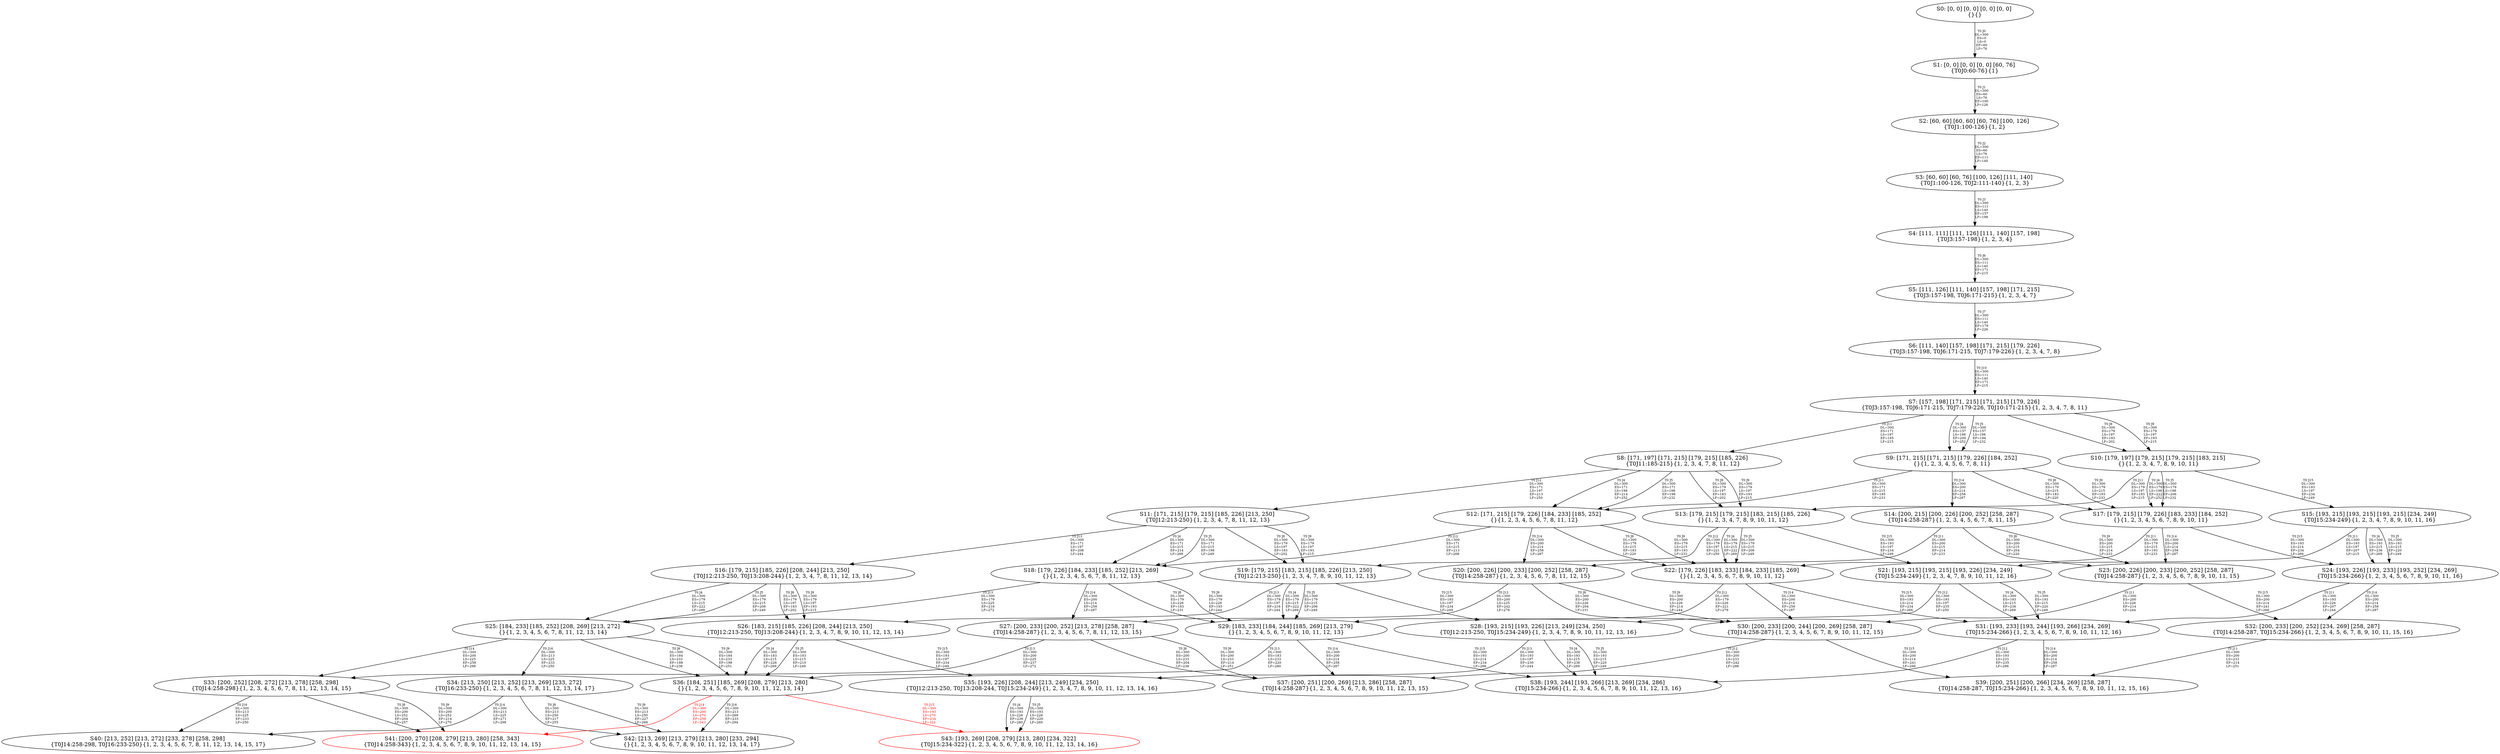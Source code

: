 digraph {
	S0[label="S0: [0, 0] [0, 0] [0, 0] [0, 0] \n{}{}"];
	S1[label="S1: [0, 0] [0, 0] [0, 0] [60, 76] \n{T0J0:60-76}{1}"];
	S2[label="S2: [60, 60] [60, 60] [60, 76] [100, 126] \n{T0J1:100-126}{1, 2}"];
	S3[label="S3: [60, 60] [60, 76] [100, 126] [111, 140] \n{T0J1:100-126, T0J2:111-140}{1, 2, 3}"];
	S4[label="S4: [111, 111] [111, 126] [111, 140] [157, 198] \n{T0J3:157-198}{1, 2, 3, 4}"];
	S5[label="S5: [111, 126] [111, 140] [157, 198] [171, 215] \n{T0J3:157-198, T0J6:171-215}{1, 2, 3, 4, 7}"];
	S6[label="S6: [111, 140] [157, 198] [171, 215] [179, 226] \n{T0J3:157-198, T0J6:171-215, T0J7:179-226}{1, 2, 3, 4, 7, 8}"];
	S7[label="S7: [157, 198] [171, 215] [171, 215] [179, 226] \n{T0J3:157-198, T0J6:171-215, T0J7:179-226, T0J10:171-215}{1, 2, 3, 4, 7, 8, 11}"];
	S8[label="S8: [171, 197] [171, 215] [179, 215] [185, 226] \n{T0J11:185-215}{1, 2, 3, 4, 7, 8, 11, 12}"];
	S9[label="S9: [171, 215] [171, 215] [179, 226] [184, 252] \n{}{1, 2, 3, 4, 5, 6, 7, 8, 11}"];
	S10[label="S10: [179, 197] [179, 215] [179, 215] [183, 215] \n{}{1, 2, 3, 4, 7, 8, 9, 10, 11}"];
	S11[label="S11: [171, 215] [179, 215] [185, 226] [213, 250] \n{T0J12:213-250}{1, 2, 3, 4, 7, 8, 11, 12, 13}"];
	S12[label="S12: [171, 215] [179, 226] [184, 233] [185, 252] \n{}{1, 2, 3, 4, 5, 6, 7, 8, 11, 12}"];
	S13[label="S13: [179, 215] [179, 215] [183, 215] [185, 226] \n{}{1, 2, 3, 4, 7, 8, 9, 10, 11, 12}"];
	S14[label="S14: [200, 215] [200, 226] [200, 252] [258, 287] \n{T0J14:258-287}{1, 2, 3, 4, 5, 6, 7, 8, 11, 15}"];
	S15[label="S15: [193, 215] [193, 215] [193, 215] [234, 249] \n{T0J15:234-249}{1, 2, 3, 4, 7, 8, 9, 10, 11, 16}"];
	S16[label="S16: [179, 215] [185, 226] [208, 244] [213, 250] \n{T0J12:213-250, T0J13:208-244}{1, 2, 3, 4, 7, 8, 11, 12, 13, 14}"];
	S17[label="S17: [179, 215] [179, 226] [183, 233] [184, 252] \n{}{1, 2, 3, 4, 5, 6, 7, 8, 9, 10, 11}"];
	S18[label="S18: [179, 226] [184, 233] [185, 252] [213, 269] \n{}{1, 2, 3, 4, 5, 6, 7, 8, 11, 12, 13}"];
	S19[label="S19: [179, 215] [183, 215] [185, 226] [213, 250] \n{T0J12:213-250}{1, 2, 3, 4, 7, 8, 9, 10, 11, 12, 13}"];
	S20[label="S20: [200, 226] [200, 233] [200, 252] [258, 287] \n{T0J14:258-287}{1, 2, 3, 4, 5, 6, 7, 8, 11, 12, 15}"];
	S21[label="S21: [193, 215] [193, 215] [193, 226] [234, 249] \n{T0J15:234-249}{1, 2, 3, 4, 7, 8, 9, 10, 11, 12, 16}"];
	S22[label="S22: [179, 226] [183, 233] [184, 233] [185, 269] \n{}{1, 2, 3, 4, 5, 6, 7, 8, 9, 10, 11, 12}"];
	S23[label="S23: [200, 226] [200, 233] [200, 252] [258, 287] \n{T0J14:258-287}{1, 2, 3, 4, 5, 6, 7, 8, 9, 10, 11, 15}"];
	S24[label="S24: [193, 226] [193, 233] [193, 252] [234, 269] \n{T0J15:234-266}{1, 2, 3, 4, 5, 6, 7, 8, 9, 10, 11, 16}"];
	S25[label="S25: [184, 233] [185, 252] [208, 269] [213, 272] \n{}{1, 2, 3, 4, 5, 6, 7, 8, 11, 12, 13, 14}"];
	S26[label="S26: [183, 215] [185, 226] [208, 244] [213, 250] \n{T0J12:213-250, T0J13:208-244}{1, 2, 3, 4, 7, 8, 9, 10, 11, 12, 13, 14}"];
	S27[label="S27: [200, 233] [200, 252] [213, 278] [258, 287] \n{T0J14:258-287}{1, 2, 3, 4, 5, 6, 7, 8, 11, 12, 13, 15}"];
	S28[label="S28: [193, 215] [193, 226] [213, 249] [234, 250] \n{T0J12:213-250, T0J15:234-249}{1, 2, 3, 4, 7, 8, 9, 10, 11, 12, 13, 16}"];
	S29[label="S29: [183, 233] [184, 244] [185, 269] [213, 279] \n{}{1, 2, 3, 4, 5, 6, 7, 8, 9, 10, 11, 12, 13}"];
	S30[label="S30: [200, 233] [200, 244] [200, 269] [258, 287] \n{T0J14:258-287}{1, 2, 3, 4, 5, 6, 7, 8, 9, 10, 11, 12, 15}"];
	S31[label="S31: [193, 233] [193, 244] [193, 266] [234, 269] \n{T0J15:234-266}{1, 2, 3, 4, 5, 6, 7, 8, 9, 10, 11, 12, 16}"];
	S32[label="S32: [200, 233] [200, 252] [234, 269] [258, 287] \n{T0J14:258-287, T0J15:234-266}{1, 2, 3, 4, 5, 6, 7, 8, 9, 10, 11, 15, 16}"];
	S33[label="S33: [200, 252] [208, 272] [213, 278] [258, 298] \n{T0J14:258-298}{1, 2, 3, 4, 5, 6, 7, 8, 11, 12, 13, 14, 15}"];
	S34[label="S34: [213, 250] [213, 252] [213, 269] [233, 272] \n{T0J16:233-250}{1, 2, 3, 4, 5, 6, 7, 8, 11, 12, 13, 14, 17}"];
	S35[label="S35: [193, 226] [208, 244] [213, 249] [234, 250] \n{T0J12:213-250, T0J13:208-244, T0J15:234-249}{1, 2, 3, 4, 7, 8, 9, 10, 11, 12, 13, 14, 16}"];
	S36[label="S36: [184, 251] [185, 269] [208, 279] [213, 280] \n{}{1, 2, 3, 4, 5, 6, 7, 8, 9, 10, 11, 12, 13, 14}"];
	S37[label="S37: [200, 251] [200, 269] [213, 286] [258, 287] \n{T0J14:258-287}{1, 2, 3, 4, 5, 6, 7, 8, 9, 10, 11, 12, 13, 15}"];
	S38[label="S38: [193, 244] [193, 266] [213, 269] [234, 286] \n{T0J15:234-266}{1, 2, 3, 4, 5, 6, 7, 8, 9, 10, 11, 12, 13, 16}"];
	S39[label="S39: [200, 251] [200, 266] [234, 269] [258, 287] \n{T0J14:258-287, T0J15:234-266}{1, 2, 3, 4, 5, 6, 7, 8, 9, 10, 11, 12, 15, 16}"];
	S40[label="S40: [213, 252] [213, 272] [233, 278] [258, 298] \n{T0J14:258-298, T0J16:233-250}{1, 2, 3, 4, 5, 6, 7, 8, 11, 12, 13, 14, 15, 17}"];
	S41[label="S41: [200, 270] [208, 279] [213, 280] [258, 343] \n{T0J14:258-343}{1, 2, 3, 4, 5, 6, 7, 8, 9, 10, 11, 12, 13, 14, 15}"];
	S42[label="S42: [213, 269] [213, 279] [213, 280] [233, 294] \n{}{1, 2, 3, 4, 5, 6, 7, 8, 9, 10, 11, 12, 13, 14, 17}"];
	S43[label="S43: [193, 269] [208, 279] [213, 280] [234, 322] \n{T0J15:234-322}{1, 2, 3, 4, 5, 6, 7, 8, 9, 10, 11, 12, 13, 14, 16}"];
	S0 -> S1[label="T0 J0\nDL=300\nES=0\nLS=0\nEF=60\nLF=76",fontsize=8];
	S1 -> S2[label="T0 J1\nDL=300\nES=60\nLS=76\nEF=100\nLF=126",fontsize=8];
	S2 -> S3[label="T0 J2\nDL=300\nES=60\nLS=76\nEF=111\nLF=140",fontsize=8];
	S3 -> S4[label="T0 J3\nDL=300\nES=111\nLS=140\nEF=157\nLF=198",fontsize=8];
	S4 -> S5[label="T0 J6\nDL=300\nES=111\nLS=140\nEF=171\nLF=215",fontsize=8];
	S5 -> S6[label="T0 J7\nDL=300\nES=111\nLS=140\nEF=179\nLF=226",fontsize=8];
	S6 -> S7[label="T0 J10\nDL=300\nES=111\nLS=140\nEF=171\nLF=215",fontsize=8];
	S7 -> S9[label="T0 J4\nDL=300\nES=157\nLS=198\nEF=200\nLF=252",fontsize=8];
	S7 -> S9[label="T0 J5\nDL=300\nES=157\nLS=198\nEF=184\nLF=232",fontsize=8];
	S7 -> S10[label="T0 J8\nDL=300\nES=179\nLS=197\nEF=183\nLF=202",fontsize=8];
	S7 -> S10[label="T0 J9\nDL=300\nES=179\nLS=197\nEF=193\nLF=215",fontsize=8];
	S7 -> S8[label="T0 J11\nDL=300\nES=171\nLS=197\nEF=185\nLF=215",fontsize=8];
	S8 -> S12[label="T0 J4\nDL=300\nES=171\nLS=198\nEF=214\nLF=252",fontsize=8];
	S8 -> S12[label="T0 J5\nDL=300\nES=171\nLS=198\nEF=198\nLF=232",fontsize=8];
	S8 -> S13[label="T0 J8\nDL=300\nES=179\nLS=197\nEF=183\nLF=202",fontsize=8];
	S8 -> S13[label="T0 J9\nDL=300\nES=179\nLS=197\nEF=193\nLF=215",fontsize=8];
	S8 -> S11[label="T0 J12\nDL=300\nES=171\nLS=197\nEF=213\nLF=250",fontsize=8];
	S9 -> S17[label="T0 J8\nDL=300\nES=179\nLS=215\nEF=183\nLF=220",fontsize=8];
	S9 -> S17[label="T0 J9\nDL=300\nES=179\nLS=215\nEF=193\nLF=233",fontsize=8];
	S9 -> S12[label="T0 J11\nDL=300\nES=171\nLS=215\nEF=185\nLF=233",fontsize=8];
	S9 -> S14[label="T0 J14\nDL=300\nES=200\nLS=214\nEF=258\nLF=287",fontsize=8];
	S10 -> S17[label="T0 J4\nDL=300\nES=179\nLS=198\nEF=222\nLF=252",fontsize=8];
	S10 -> S17[label="T0 J5\nDL=300\nES=179\nLS=198\nEF=206\nLF=232",fontsize=8];
	S10 -> S13[label="T0 J11\nDL=300\nES=179\nLS=197\nEF=193\nLF=215",fontsize=8];
	S10 -> S15[label="T0 J15\nDL=300\nES=193\nLS=197\nEF=234\nLF=249",fontsize=8];
	S11 -> S18[label="T0 J4\nDL=300\nES=171\nLS=215\nEF=214\nLF=269",fontsize=8];
	S11 -> S18[label="T0 J5\nDL=300\nES=171\nLS=215\nEF=198\nLF=249",fontsize=8];
	S11 -> S19[label="T0 J8\nDL=300\nES=179\nLS=197\nEF=183\nLF=202",fontsize=8];
	S11 -> S19[label="T0 J9\nDL=300\nES=179\nLS=197\nEF=193\nLF=215",fontsize=8];
	S11 -> S16[label="T0 J13\nDL=300\nES=171\nLS=197\nEF=208\nLF=244",fontsize=8];
	S12 -> S22[label="T0 J8\nDL=300\nES=179\nLS=215\nEF=183\nLF=220",fontsize=8];
	S12 -> S22[label="T0 J9\nDL=300\nES=179\nLS=215\nEF=193\nLF=233",fontsize=8];
	S12 -> S18[label="T0 J12\nDL=300\nES=171\nLS=215\nEF=213\nLF=268",fontsize=8];
	S12 -> S20[label="T0 J14\nDL=300\nES=200\nLS=214\nEF=258\nLF=287",fontsize=8];
	S13 -> S22[label="T0 J4\nDL=300\nES=179\nLS=215\nEF=222\nLF=269",fontsize=8];
	S13 -> S22[label="T0 J5\nDL=300\nES=179\nLS=215\nEF=206\nLF=249",fontsize=8];
	S13 -> S19[label="T0 J12\nDL=300\nES=179\nLS=197\nEF=221\nLF=250",fontsize=8];
	S13 -> S21[label="T0 J15\nDL=300\nES=193\nLS=197\nEF=234\nLF=249",fontsize=8];
	S14 -> S23[label="T0 J8\nDL=300\nES=200\nLS=215\nEF=204\nLF=220",fontsize=8];
	S14 -> S23[label="T0 J9\nDL=300\nES=200\nLS=215\nEF=214\nLF=233",fontsize=8];
	S14 -> S20[label="T0 J11\nDL=300\nES=200\nLS=215\nEF=214\nLF=233",fontsize=8];
	S15 -> S24[label="T0 J4\nDL=300\nES=193\nLS=215\nEF=236\nLF=269",fontsize=8];
	S15 -> S24[label="T0 J5\nDL=300\nES=193\nLS=215\nEF=220\nLF=249",fontsize=8];
	S15 -> S21[label="T0 J11\nDL=300\nES=193\nLS=197\nEF=207\nLF=215",fontsize=8];
	S16 -> S25[label="T0 J4\nDL=300\nES=179\nLS=215\nEF=222\nLF=269",fontsize=8];
	S16 -> S25[label="T0 J5\nDL=300\nES=179\nLS=215\nEF=206\nLF=249",fontsize=8];
	S16 -> S26[label="T0 J8\nDL=300\nES=179\nLS=197\nEF=183\nLF=202",fontsize=8];
	S16 -> S26[label="T0 J9\nDL=300\nES=179\nLS=197\nEF=193\nLF=215",fontsize=8];
	S17 -> S22[label="T0 J11\nDL=300\nES=179\nLS=215\nEF=193\nLF=233",fontsize=8];
	S17 -> S23[label="T0 J14\nDL=300\nES=200\nLS=214\nEF=258\nLF=287",fontsize=8];
	S17 -> S24[label="T0 J15\nDL=300\nES=193\nLS=214\nEF=234\nLF=266",fontsize=8];
	S18 -> S29[label="T0 J8\nDL=300\nES=179\nLS=226\nEF=183\nLF=231",fontsize=8];
	S18 -> S29[label="T0 J9\nDL=300\nES=179\nLS=226\nEF=193\nLF=244",fontsize=8];
	S18 -> S25[label="T0 J13\nDL=300\nES=179\nLS=225\nEF=216\nLF=272",fontsize=8];
	S18 -> S27[label="T0 J14\nDL=300\nES=200\nLS=214\nEF=258\nLF=287",fontsize=8];
	S19 -> S29[label="T0 J4\nDL=300\nES=179\nLS=215\nEF=222\nLF=269",fontsize=8];
	S19 -> S29[label="T0 J5\nDL=300\nES=179\nLS=215\nEF=206\nLF=249",fontsize=8];
	S19 -> S26[label="T0 J13\nDL=300\nES=179\nLS=197\nEF=216\nLF=244",fontsize=8];
	S19 -> S28[label="T0 J15\nDL=300\nES=193\nLS=197\nEF=234\nLF=249",fontsize=8];
	S20 -> S30[label="T0 J8\nDL=300\nES=200\nLS=226\nEF=204\nLF=231",fontsize=8];
	S20 -> S30[label="T0 J9\nDL=300\nES=200\nLS=226\nEF=214\nLF=244",fontsize=8];
	S20 -> S27[label="T0 J12\nDL=300\nES=200\nLS=225\nEF=242\nLF=278",fontsize=8];
	S21 -> S31[label="T0 J4\nDL=300\nES=193\nLS=215\nEF=236\nLF=269",fontsize=8];
	S21 -> S31[label="T0 J5\nDL=300\nES=193\nLS=215\nEF=220\nLF=249",fontsize=8];
	S21 -> S28[label="T0 J12\nDL=300\nES=193\nLS=197\nEF=235\nLF=250",fontsize=8];
	S22 -> S29[label="T0 J12\nDL=300\nES=179\nLS=226\nEF=221\nLF=279",fontsize=8];
	S22 -> S30[label="T0 J14\nDL=300\nES=200\nLS=214\nEF=258\nLF=287",fontsize=8];
	S22 -> S31[label="T0 J15\nDL=300\nES=193\nLS=214\nEF=234\nLF=266",fontsize=8];
	S23 -> S30[label="T0 J11\nDL=300\nES=200\nLS=226\nEF=214\nLF=244",fontsize=8];
	S23 -> S32[label="T0 J15\nDL=300\nES=200\nLS=214\nEF=241\nLF=266",fontsize=8];
	S24 -> S31[label="T0 J11\nDL=300\nES=193\nLS=226\nEF=207\nLF=244",fontsize=8];
	S24 -> S32[label="T0 J14\nDL=300\nES=200\nLS=214\nEF=258\nLF=287",fontsize=8];
	S25 -> S36[label="T0 J8\nDL=300\nES=184\nLS=233\nEF=188\nLF=238",fontsize=8];
	S25 -> S36[label="T0 J9\nDL=300\nES=184\nLS=233\nEF=198\nLF=251",fontsize=8];
	S25 -> S33[label="T0 J14\nDL=300\nES=200\nLS=225\nEF=258\nLF=298",fontsize=8];
	S25 -> S34[label="T0 J16\nDL=300\nES=213\nLS=225\nEF=233\nLF=250",fontsize=8];
	S26 -> S36[label="T0 J4\nDL=300\nES=183\nLS=215\nEF=226\nLF=269",fontsize=8];
	S26 -> S36[label="T0 J5\nDL=300\nES=183\nLS=215\nEF=210\nLF=249",fontsize=8];
	S26 -> S35[label="T0 J15\nDL=300\nES=193\nLS=197\nEF=234\nLF=249",fontsize=8];
	S27 -> S37[label="T0 J8\nDL=300\nES=200\nLS=233\nEF=204\nLF=238",fontsize=8];
	S27 -> S37[label="T0 J9\nDL=300\nES=200\nLS=233\nEF=214\nLF=251",fontsize=8];
	S27 -> S33[label="T0 J13\nDL=300\nES=200\nLS=225\nEF=237\nLF=272",fontsize=8];
	S28 -> S38[label="T0 J4\nDL=300\nES=193\nLS=215\nEF=236\nLF=269",fontsize=8];
	S28 -> S38[label="T0 J5\nDL=300\nES=193\nLS=215\nEF=220\nLF=249",fontsize=8];
	S28 -> S35[label="T0 J13\nDL=300\nES=193\nLS=197\nEF=230\nLF=244",fontsize=8];
	S29 -> S36[label="T0 J13\nDL=300\nES=183\nLS=233\nEF=220\nLF=280",fontsize=8];
	S29 -> S37[label="T0 J14\nDL=300\nES=200\nLS=214\nEF=258\nLF=287",fontsize=8];
	S29 -> S38[label="T0 J15\nDL=300\nES=193\nLS=214\nEF=234\nLF=266",fontsize=8];
	S30 -> S37[label="T0 J12\nDL=300\nES=200\nLS=233\nEF=242\nLF=286",fontsize=8];
	S30 -> S39[label="T0 J15\nDL=300\nES=200\nLS=214\nEF=241\nLF=266",fontsize=8];
	S31 -> S38[label="T0 J12\nDL=300\nES=193\nLS=233\nEF=235\nLF=286",fontsize=8];
	S31 -> S39[label="T0 J14\nDL=300\nES=200\nLS=214\nEF=258\nLF=287",fontsize=8];
	S32 -> S39[label="T0 J11\nDL=300\nES=200\nLS=233\nEF=214\nLF=251",fontsize=8];
	S33 -> S41[label="T0 J8\nDL=300\nES=200\nLS=252\nEF=204\nLF=257",fontsize=8];
	S33 -> S41[label="T0 J9\nDL=300\nES=200\nLS=252\nEF=214\nLF=270",fontsize=8];
	S33 -> S40[label="T0 J16\nDL=300\nES=213\nLS=225\nEF=233\nLF=250",fontsize=8];
	S34 -> S42[label="T0 J8\nDL=300\nES=213\nLS=250\nEF=217\nLF=255",fontsize=8];
	S34 -> S42[label="T0 J9\nDL=300\nES=213\nLS=250\nEF=227\nLF=268",fontsize=8];
	S34 -> S40[label="T0 J14\nDL=300\nES=213\nLS=225\nEF=271\nLF=298",fontsize=8];
	S35 -> S43[label="T0 J4\nDL=300\nES=193\nLS=226\nEF=236\nLF=280",fontsize=8];
	S35 -> S43[label="T0 J5\nDL=300\nES=193\nLS=226\nEF=220\nLF=260",fontsize=8];
	S36 -> S41[label="T0 J14\nDL=300\nES=200\nLS=270\nEF=258\nLF=343",color=Red,fontcolor=Red,fontsize=8];
S41[color=Red];
	S36 -> S43[label="T0 J15\nDL=300\nES=193\nLS=270\nEF=234\nLF=322",color=Red,fontcolor=Red,fontsize=8];
S43[color=Red];
	S36 -> S42[label="T0 J16\nDL=300\nES=213\nLS=269\nEF=233\nLF=294",fontsize=8];
}
